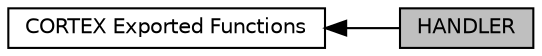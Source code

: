 digraph "HANDLER"
{
  edge [fontname="Helvetica",fontsize="10",labelfontname="Helvetica",labelfontsize="10"];
  node [fontname="Helvetica",fontsize="10",shape=box];
  rankdir=LR;
  Node2 [label="CORTEX Exported Functions",height=0.2,width=0.4,color="black", fillcolor="white", style="filled",URL="$group__CORTEX__LL__Exported__Functions.html",tooltip=" "];
  Node1 [label="HANDLER",height=0.2,width=0.4,color="black", fillcolor="grey75", style="filled", fontcolor="black",tooltip=" "];
  Node2->Node1 [shape=plaintext, dir="back", style="solid"];
}
